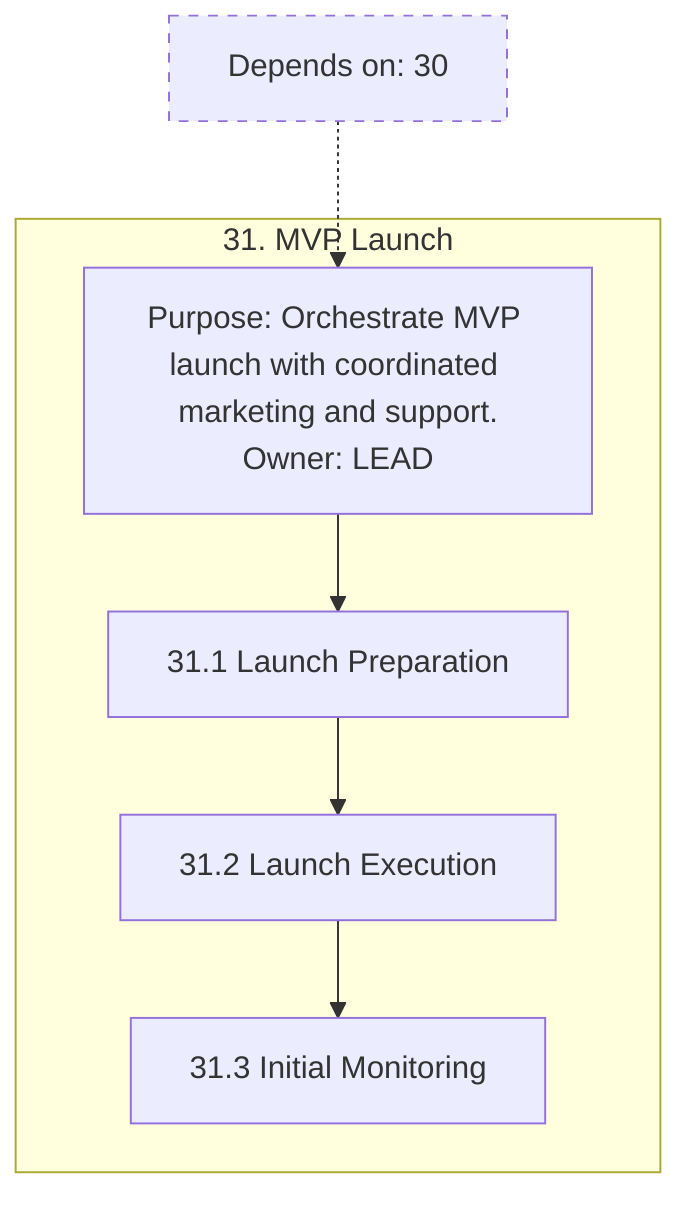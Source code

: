 flowchart TB
%% Stage 31 Detail
subgraph S31["31. MVP Launch"]
  S31_root["Purpose: Orchestrate MVP launch with coordinated marketing and support.
Owner: LEAD"]
  S31_A["31.1 Launch Preparation"]
  S31_B["31.2 Launch Execution"]
  S31_C["31.3 Initial Monitoring"]
  S31_root --> S31_A --> S31_B --> S31_C
end
classDef dep stroke-dasharray: 5 5;
D31["Depends on: 30"]:::dep -.-> S31_root